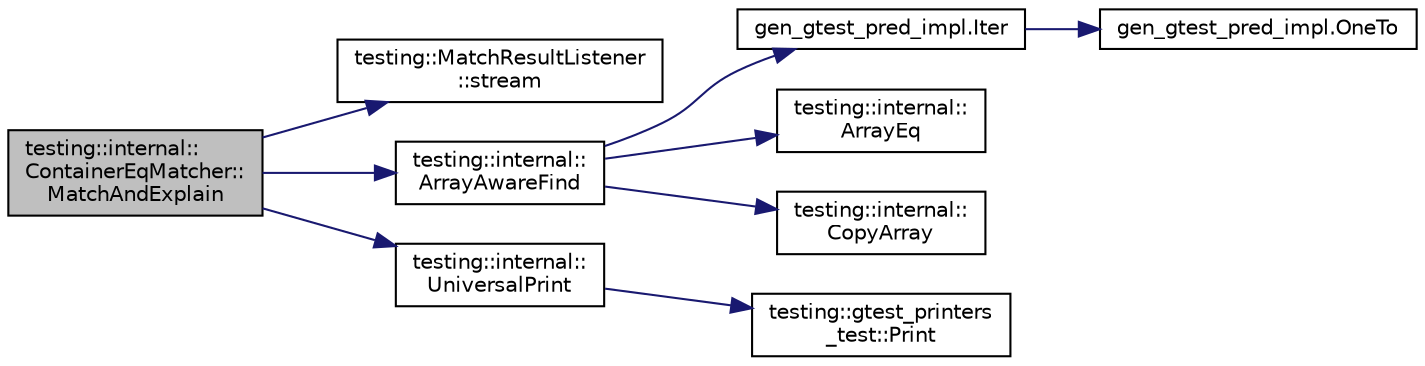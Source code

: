 digraph "testing::internal::ContainerEqMatcher::MatchAndExplain"
{
  edge [fontname="Helvetica",fontsize="10",labelfontname="Helvetica",labelfontsize="10"];
  node [fontname="Helvetica",fontsize="10",shape=record];
  rankdir="LR";
  Node13 [label="testing::internal::\lContainerEqMatcher::\lMatchAndExplain",height=0.2,width=0.4,color="black", fillcolor="grey75", style="filled", fontcolor="black"];
  Node13 -> Node14 [color="midnightblue",fontsize="10",style="solid",fontname="Helvetica"];
  Node14 [label="testing::MatchResultListener\l::stream",height=0.2,width=0.4,color="black", fillcolor="white", style="filled",URL="$d7/d01/classtesting_1_1_match_result_listener.html#a5abecb247e005f7f50a94898e3f44ee3"];
  Node13 -> Node15 [color="midnightblue",fontsize="10",style="solid",fontname="Helvetica"];
  Node15 [label="testing::internal::\lArrayAwareFind",height=0.2,width=0.4,color="black", fillcolor="white", style="filled",URL="$d0/da7/namespacetesting_1_1internal.html#a94a857fe6ff32cf4fdc4769a4071f239"];
  Node15 -> Node16 [color="midnightblue",fontsize="10",style="solid",fontname="Helvetica"];
  Node16 [label="gen_gtest_pred_impl.Iter",height=0.2,width=0.4,color="black", fillcolor="white", style="filled",URL="$d0/db7/namespacegen__gtest__pred__impl.html#ac016218b7c9437d1d5ac85c574c83069"];
  Node16 -> Node17 [color="midnightblue",fontsize="10",style="solid",fontname="Helvetica"];
  Node17 [label="gen_gtest_pred_impl.OneTo",height=0.2,width=0.4,color="black", fillcolor="white", style="filled",URL="$d0/db7/namespacegen__gtest__pred__impl.html#a7920598d51c9dded76a4ef9ffde339e4"];
  Node15 -> Node18 [color="midnightblue",fontsize="10",style="solid",fontname="Helvetica"];
  Node18 [label="testing::internal::\lArrayEq",height=0.2,width=0.4,color="black", fillcolor="white", style="filled",URL="$d0/da7/namespacetesting_1_1internal.html#a5cb6f81ee827130024261121c742b26c"];
  Node15 -> Node19 [color="midnightblue",fontsize="10",style="solid",fontname="Helvetica"];
  Node19 [label="testing::internal::\lCopyArray",height=0.2,width=0.4,color="black", fillcolor="white", style="filled",URL="$d0/da7/namespacetesting_1_1internal.html#a1e7ae855686720615dcd5754c8181c62"];
  Node13 -> Node20 [color="midnightblue",fontsize="10",style="solid",fontname="Helvetica"];
  Node20 [label="testing::internal::\lUniversalPrint",height=0.2,width=0.4,color="black", fillcolor="white", style="filled",URL="$d0/da7/namespacetesting_1_1internal.html#a30708fa2bacf11895b03bdb21eb72309"];
  Node20 -> Node21 [color="midnightblue",fontsize="10",style="solid",fontname="Helvetica"];
  Node21 [label="testing::gtest_printers\l_test::Print",height=0.2,width=0.4,color="black", fillcolor="white", style="filled",URL="$dd/d01/namespacetesting_1_1gtest__printers__test.html#ab1fefdb330a473343afa3cc6d46a65f6"];
}
